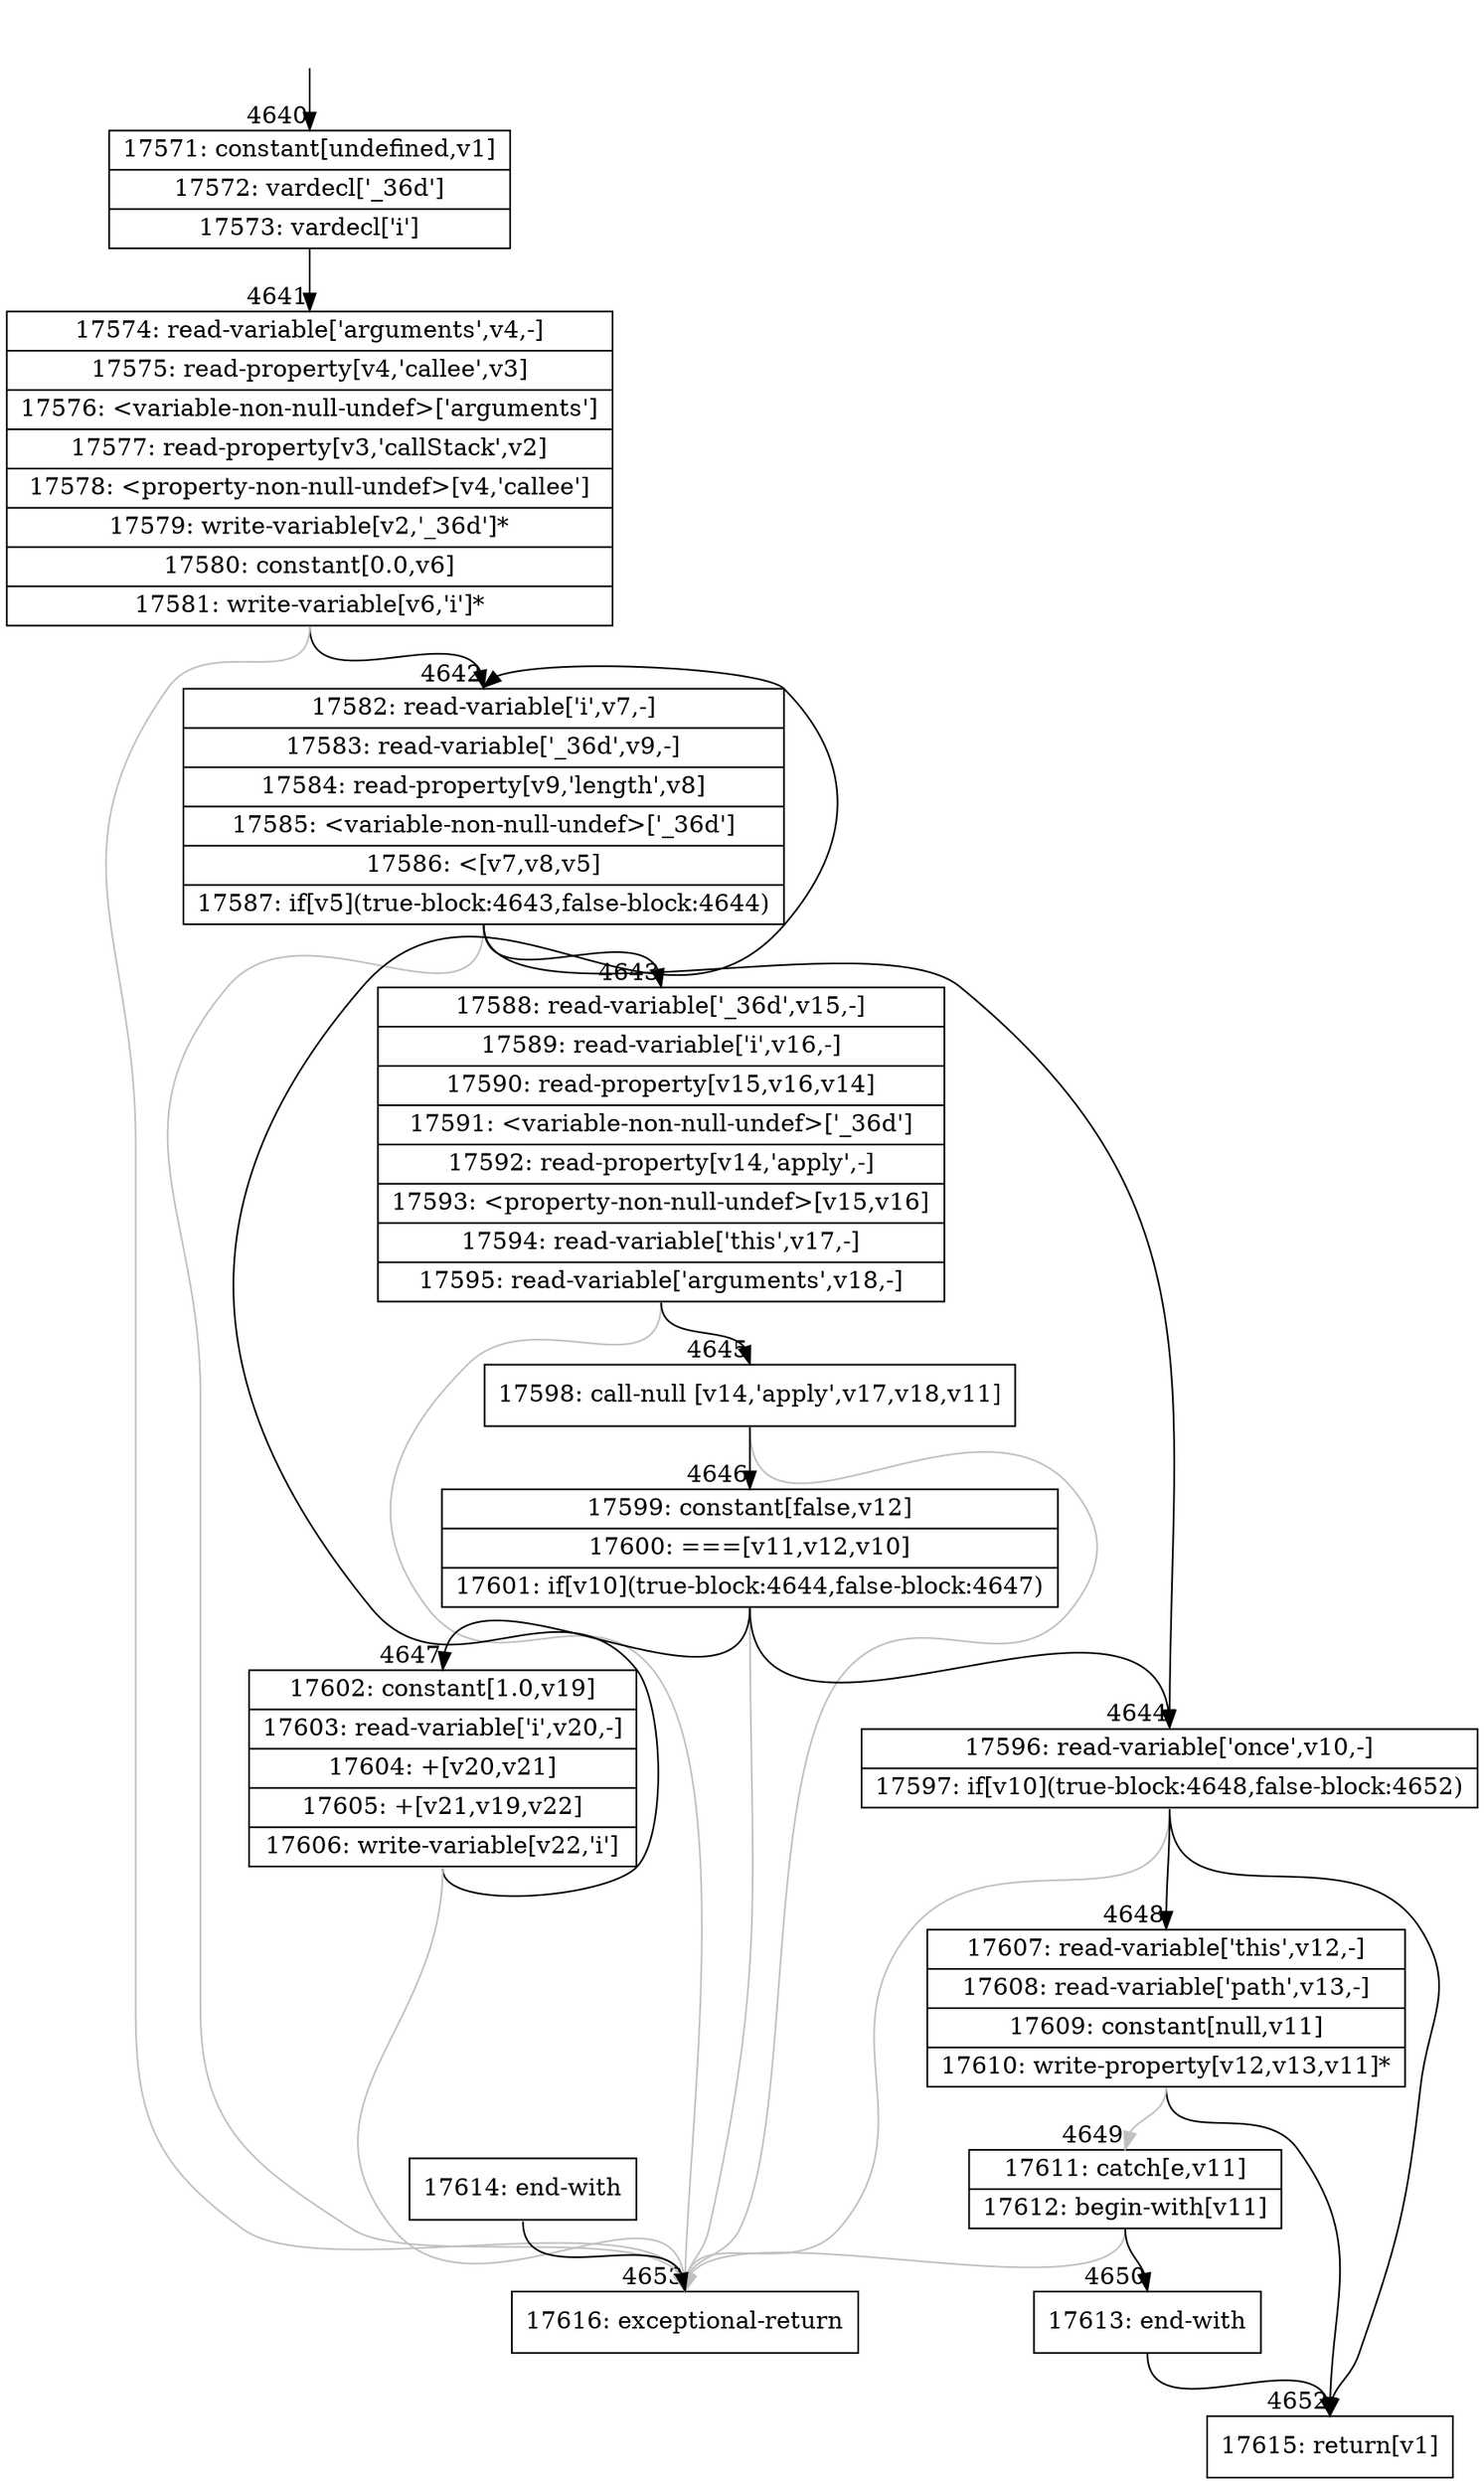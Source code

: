 digraph {
rankdir="TD"
BB_entry338[shape=none,label=""];
BB_entry338 -> BB4640 [tailport=s, headport=n, headlabel="    4640"]
BB4640 [shape=record label="{17571: constant[undefined,v1]|17572: vardecl['_36d']|17573: vardecl['i']}" ] 
BB4640 -> BB4641 [tailport=s, headport=n, headlabel="      4641"]
BB4641 [shape=record label="{17574: read-variable['arguments',v4,-]|17575: read-property[v4,'callee',v3]|17576: \<variable-non-null-undef\>['arguments']|17577: read-property[v3,'callStack',v2]|17578: \<property-non-null-undef\>[v4,'callee']|17579: write-variable[v2,'_36d']*|17580: constant[0.0,v6]|17581: write-variable[v6,'i']*}" ] 
BB4641 -> BB4642 [tailport=s, headport=n, headlabel="      4642"]
BB4641 -> BB4653 [tailport=s, headport=n, color=gray, headlabel="      4653"]
BB4642 [shape=record label="{17582: read-variable['i',v7,-]|17583: read-variable['_36d',v9,-]|17584: read-property[v9,'length',v8]|17585: \<variable-non-null-undef\>['_36d']|17586: \<[v7,v8,v5]|17587: if[v5](true-block:4643,false-block:4644)}" ] 
BB4642 -> BB4643 [tailport=s, headport=n, headlabel="      4643"]
BB4642 -> BB4644 [tailport=s, headport=n, headlabel="      4644"]
BB4642 -> BB4653 [tailport=s, headport=n, color=gray]
BB4643 [shape=record label="{17588: read-variable['_36d',v15,-]|17589: read-variable['i',v16,-]|17590: read-property[v15,v16,v14]|17591: \<variable-non-null-undef\>['_36d']|17592: read-property[v14,'apply',-]|17593: \<property-non-null-undef\>[v15,v16]|17594: read-variable['this',v17,-]|17595: read-variable['arguments',v18,-]}" ] 
BB4643 -> BB4645 [tailport=s, headport=n, headlabel="      4645"]
BB4643 -> BB4653 [tailport=s, headport=n, color=gray]
BB4644 [shape=record label="{17596: read-variable['once',v10,-]|17597: if[v10](true-block:4648,false-block:4652)}" ] 
BB4644 -> BB4648 [tailport=s, headport=n, headlabel="      4648"]
BB4644 -> BB4652 [tailport=s, headport=n, headlabel="      4652"]
BB4644 -> BB4653 [tailport=s, headport=n, color=gray]
BB4645 [shape=record label="{17598: call-null [v14,'apply',v17,v18,v11]}" ] 
BB4645 -> BB4646 [tailport=s, headport=n, headlabel="      4646"]
BB4645 -> BB4653 [tailport=s, headport=n, color=gray]
BB4646 [shape=record label="{17599: constant[false,v12]|17600: ===[v11,v12,v10]|17601: if[v10](true-block:4644,false-block:4647)}" ] 
BB4646 -> BB4644 [tailport=s, headport=n]
BB4646 -> BB4647 [tailport=s, headport=n, headlabel="      4647"]
BB4646 -> BB4653 [tailport=s, headport=n, color=gray]
BB4647 [shape=record label="{17602: constant[1.0,v19]|17603: read-variable['i',v20,-]|17604: +[v20,v21]|17605: +[v21,v19,v22]|17606: write-variable[v22,'i']}" ] 
BB4647 -> BB4642 [tailport=s, headport=n]
BB4647 -> BB4653 [tailport=s, headport=n, color=gray]
BB4648 [shape=record label="{17607: read-variable['this',v12,-]|17608: read-variable['path',v13,-]|17609: constant[null,v11]|17610: write-property[v12,v13,v11]*}" ] 
BB4648 -> BB4652 [tailport=s, headport=n]
BB4648 -> BB4649 [tailport=s, headport=n, color=gray, headlabel="      4649"]
BB4649 [shape=record label="{17611: catch[e,v11]|17612: begin-with[v11]}" ] 
BB4649 -> BB4650 [tailport=s, headport=n, headlabel="      4650"]
BB4649 -> BB4653 [tailport=s, headport=n, color=gray]
BB4650 [shape=record label="{17613: end-with}" ] 
BB4650 -> BB4652 [tailport=s, headport=n]
BB4651 [shape=record label="{17614: end-with}" ] 
BB4651 -> BB4653 [tailport=s, headport=n]
BB4652 [shape=record label="{17615: return[v1]}" ] 
BB4653 [shape=record label="{17616: exceptional-return}" ] 
//#$~ 3235
}
